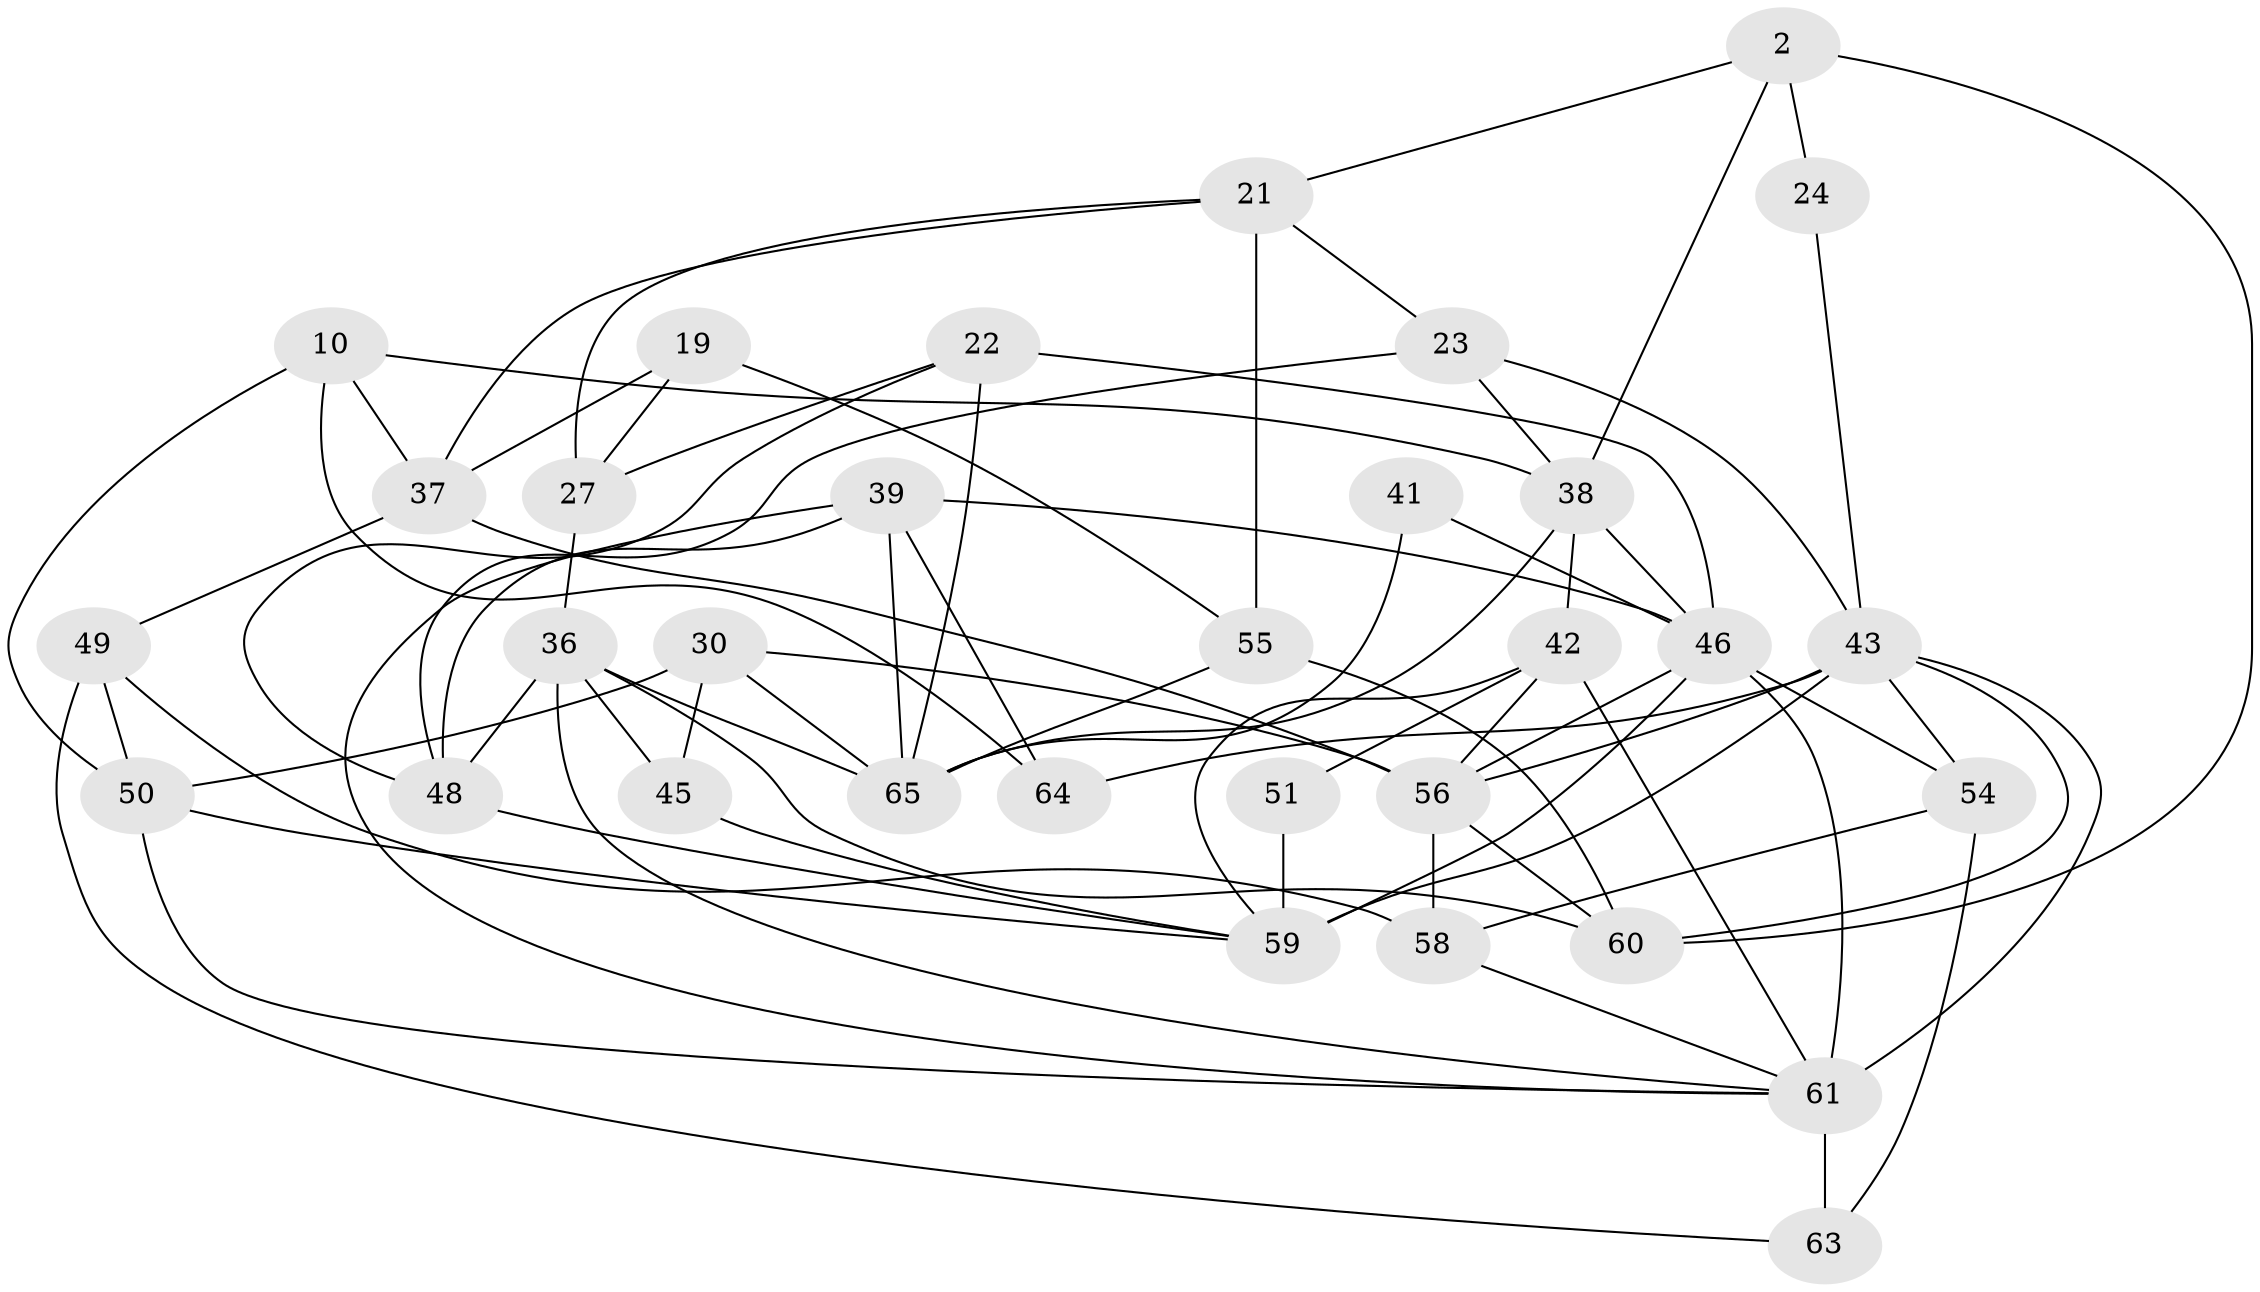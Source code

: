 // original degree distribution, {2: 0.07692307692307693, 4: 0.35384615384615387, 3: 0.2923076923076923, 5: 0.15384615384615385, 7: 0.046153846153846156, 6: 0.07692307692307693}
// Generated by graph-tools (version 1.1) at 2025/49/03/09/25 04:49:48]
// undirected, 32 vertices, 75 edges
graph export_dot {
graph [start="1"]
  node [color=gray90,style=filled];
  2;
  10;
  19;
  21;
  22;
  23;
  24;
  27;
  30;
  36 [super="+28"];
  37;
  38 [super="+31+34"];
  39 [super="+25+32"];
  41;
  42 [super="+16"];
  43 [super="+35"];
  45;
  46 [super="+9+29"];
  48 [super="+17"];
  49;
  50 [super="+18"];
  51;
  54 [super="+47"];
  55 [super="+40"];
  56 [super="+52+8"];
  58 [super="+11+20"];
  59 [super="+26+44+57"];
  60;
  61 [super="+3+53"];
  63;
  64;
  65 [super="+15+62"];
  2 -- 60;
  2 -- 21;
  2 -- 24;
  2 -- 38;
  10 -- 37;
  10 -- 64;
  10 -- 38;
  10 -- 50;
  19 -- 27;
  19 -- 55;
  19 -- 37;
  21 -- 27;
  21 -- 23;
  21 -- 37;
  21 -- 55;
  22 -- 27;
  22 -- 46;
  22 -- 65;
  22 -- 48;
  23 -- 43;
  23 -- 38;
  23 -- 48;
  24 -- 43;
  27 -- 36;
  30 -- 45;
  30 -- 65;
  30 -- 56;
  30 -- 50;
  36 -- 60 [weight=2];
  36 -- 48;
  36 -- 45;
  36 -- 65;
  36 -- 61;
  37 -- 49;
  37 -- 56;
  38 -- 46 [weight=3];
  38 -- 42;
  38 -- 65;
  39 -- 48 [weight=2];
  39 -- 46;
  39 -- 65;
  39 -- 61 [weight=2];
  39 -- 64;
  41 -- 46;
  41 -- 65;
  42 -- 56 [weight=4];
  42 -- 61 [weight=2];
  42 -- 51;
  42 -- 59;
  43 -- 64;
  43 -- 61 [weight=2];
  43 -- 54 [weight=2];
  43 -- 56;
  43 -- 59 [weight=2];
  43 -- 60;
  45 -- 59;
  46 -- 61 [weight=5];
  46 -- 59 [weight=2];
  46 -- 56;
  46 -- 54 [weight=2];
  48 -- 59;
  49 -- 63;
  49 -- 58;
  49 -- 50;
  50 -- 61;
  50 -- 59;
  51 -- 59;
  54 -- 58;
  54 -- 63;
  55 -- 60 [weight=2];
  55 -- 65 [weight=2];
  56 -- 58 [weight=2];
  56 -- 60;
  58 -- 61;
  61 -- 63;
}

